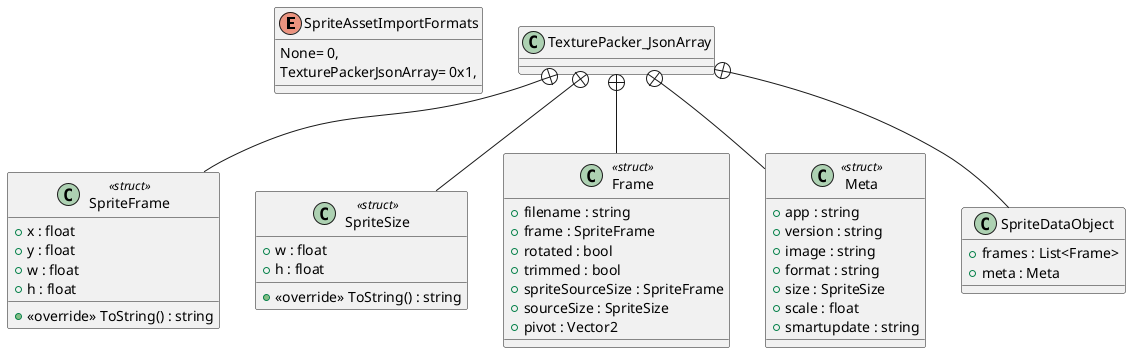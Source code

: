 @startuml
enum SpriteAssetImportFormats {
    None= 0,
    TexturePackerJsonArray= 0x1,
}
class TexturePacker_JsonArray {
}
class SpriteFrame <<struct>> {
    + x : float
    + y : float
    + w : float
    + h : float
    + <<override>> ToString() : string
}
class SpriteSize <<struct>> {
    + w : float
    + h : float
    + <<override>> ToString() : string
}
class Frame <<struct>> {
    + filename : string
    + frame : SpriteFrame
    + rotated : bool
    + trimmed : bool
    + spriteSourceSize : SpriteFrame
    + sourceSize : SpriteSize
    + pivot : Vector2
}
class Meta <<struct>> {
    + app : string
    + version : string
    + image : string
    + format : string
    + size : SpriteSize
    + scale : float
    + smartupdate : string
}
class SpriteDataObject {
    + frames : List<Frame>
    + meta : Meta
}
TexturePacker_JsonArray +-- SpriteFrame
TexturePacker_JsonArray +-- SpriteSize
TexturePacker_JsonArray +-- Frame
TexturePacker_JsonArray +-- Meta
TexturePacker_JsonArray +-- SpriteDataObject
@enduml
